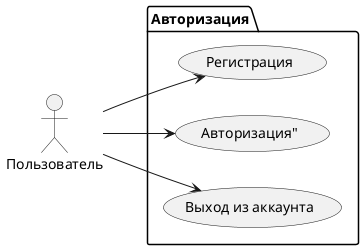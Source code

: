 @startuml
left to right direction

actor "Пользователь" as User

package "Авторизация" {

    usecase "Регистрация" as UC_Register
    usecase "Авторизация"" as UC_Login
    usecase "Выход из аккаунта" as UC_Logout
}


User --> UC_Login
User --> UC_Register
User --> UC_Logout

@enduml